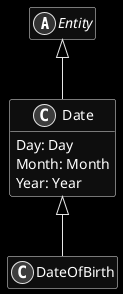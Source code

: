 ﻿@startuml
skinparam monochrome reverse
hide empty members

abstract class Entity {
}

Entity <|-- Date

class Date {
    Day: Day
    Month: Month
    Year: Year
}

Date <|-- DateOfBirth

class DateOfBirth {
}

@enduml
